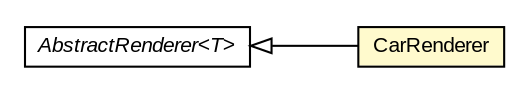 #!/usr/local/bin/dot
#
# Class diagram 
# Generated by UMLGraph version R5_6-24-gf6e263 (http://www.umlgraph.org/)
#

digraph G {
	edge [fontname="arial",fontsize=10,labelfontname="arial",labelfontsize=10];
	node [fontname="arial",fontsize=10,shape=plaintext];
	nodesep=0.25;
	ranksep=0.5;
	rankdir=LR;
	// com.gwtplatform.carstore.client.application.cars.car.CarRenderer
	c168735 [label=<<table title="com.gwtplatform.carstore.client.application.cars.car.CarRenderer" border="0" cellborder="1" cellspacing="0" cellpadding="2" port="p" bgcolor="lemonChiffon" href="./CarRenderer.html">
		<tr><td><table border="0" cellspacing="0" cellpadding="1">
<tr><td align="center" balign="center"> CarRenderer </td></tr>
		</table></td></tr>
		</table>>, URL="./CarRenderer.html", fontname="arial", fontcolor="black", fontsize=10.0];
	//com.gwtplatform.carstore.client.application.cars.car.CarRenderer extends com.google.gwt.text.shared.AbstractRenderer<com.gwtplatform.carstore.shared.dto.CarDto>
	c168968:p -> c168735:p [dir=back,arrowtail=empty];
	// com.google.gwt.text.shared.AbstractRenderer<T>
	c168968 [label=<<table title="com.google.gwt.text.shared.AbstractRenderer" border="0" cellborder="1" cellspacing="0" cellpadding="2" port="p" href="http://google-web-toolkit.googlecode.com/svn/javadoc/latest/com/google/gwt/text/shared/AbstractRenderer.html">
		<tr><td><table border="0" cellspacing="0" cellpadding="1">
<tr><td align="center" balign="center"><font face="arial italic"> AbstractRenderer&lt;T&gt; </font></td></tr>
		</table></td></tr>
		</table>>, URL="http://google-web-toolkit.googlecode.com/svn/javadoc/latest/com/google/gwt/text/shared/AbstractRenderer.html", fontname="arial", fontcolor="black", fontsize=10.0];
}

